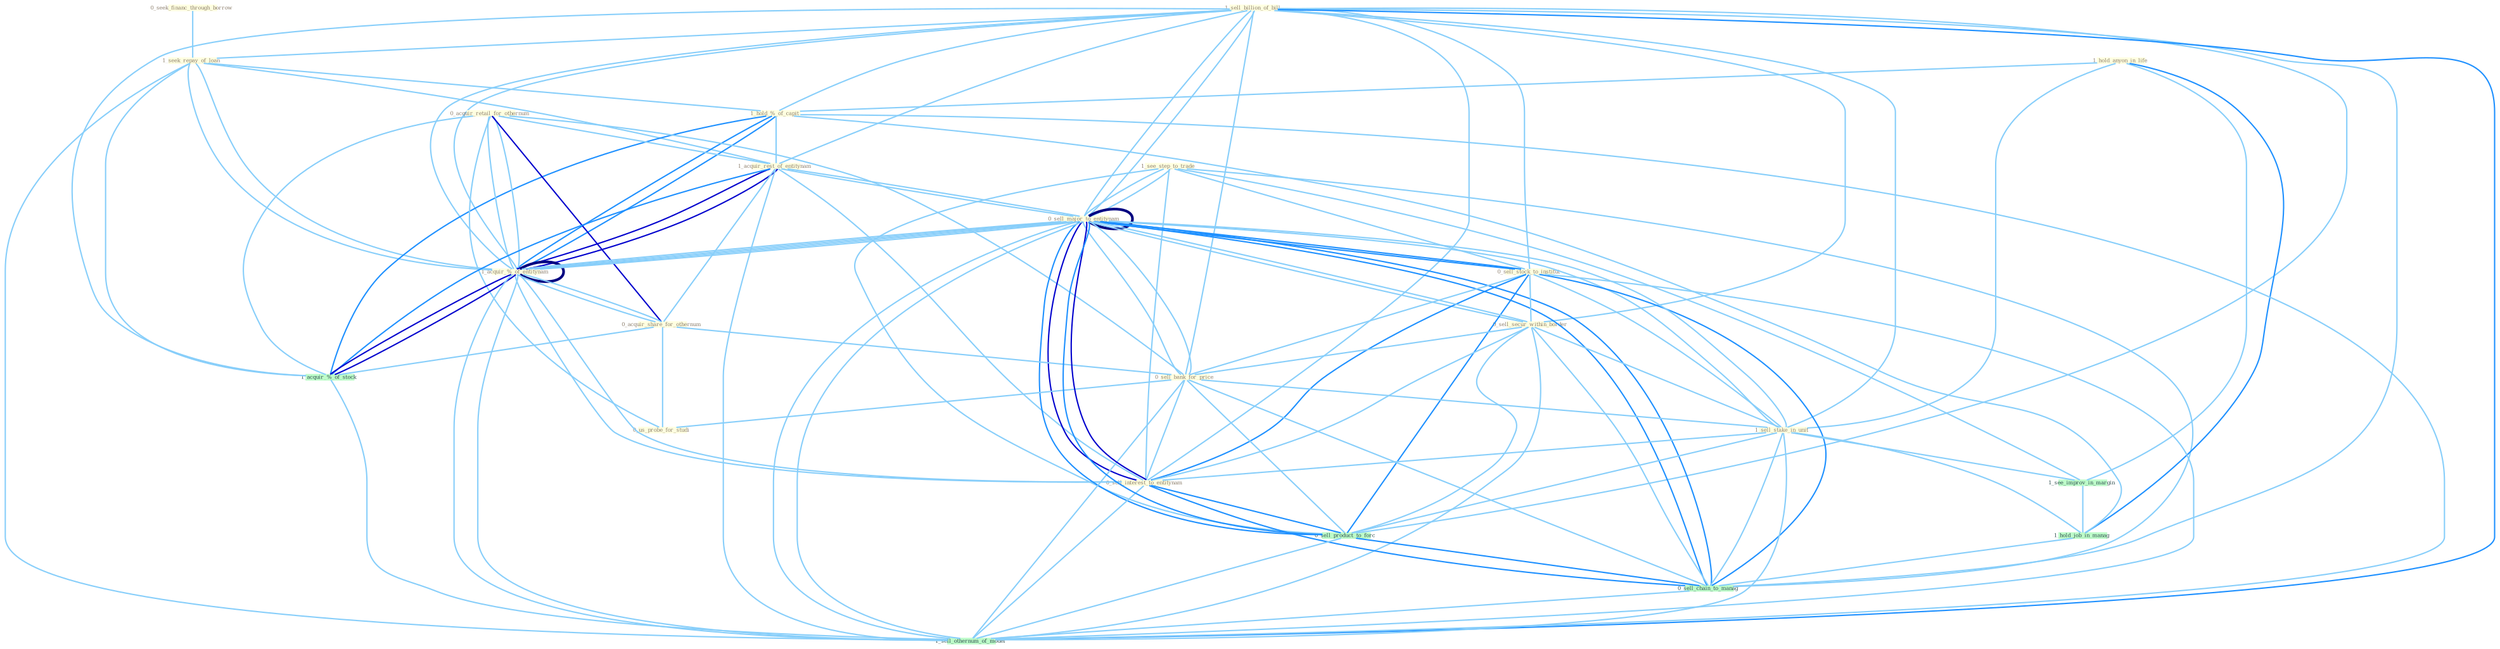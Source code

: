 Graph G{ 
    node
    [shape=polygon,style=filled,width=.5,height=.06,color="#BDFCC9",fixedsize=true,fontsize=4,
    fontcolor="#2f4f4f"];
    {node
    [color="#ffffe0", fontcolor="#8b7d6b"] "1_see_step_to_trade " "1_sell_billion_of_bill " "0_seek_financ_through_borrow " "1_seek_repay_of_loan " "1_hold_anyon_in_life " "1_hold_%_of_capit " "0_acquir_retail_for_othernum " "1_acquir_rest_of_entitynam " "1_acquir_%_of_entitynam " "0_sell_major_to_entitynam " "1_acquir_%_of_entitynam " "0_sell_stock_to_institut " "0_acquir_share_for_othernum " "0_sell_secur_within_border " "0_sell_bank_for_price " "0_us_probe_for_studi " "1_sell_stake_in_unit " "0_sell_interest_to_entitynam "}
{node [color="#fff0f5", fontcolor="#b22222"] "0_sell_major_to_entitynam "}
edge [color="#B0E2FF"];

	"1_see_step_to_trade " -- "0_sell_major_to_entitynam " [w="1", color="#87cefa" ];
	"1_see_step_to_trade " -- "0_sell_stock_to_institut " [w="1", color="#87cefa" ];
	"1_see_step_to_trade " -- "0_sell_interest_to_entitynam " [w="1", color="#87cefa" ];
	"1_see_step_to_trade " -- "1_see_improv_in_margin " [w="1", color="#87cefa" ];
	"1_see_step_to_trade " -- "0_sell_product_to_forc " [w="1", color="#87cefa" ];
	"1_see_step_to_trade " -- "0_sell_major_to_entitynam " [w="1", color="#87cefa" ];
	"1_see_step_to_trade " -- "0_sell_chain_to_manag " [w="1", color="#87cefa" ];
	"1_sell_billion_of_bill " -- "1_seek_repay_of_loan " [w="1", color="#87cefa" ];
	"1_sell_billion_of_bill " -- "1_hold_%_of_capit " [w="1", color="#87cefa" ];
	"1_sell_billion_of_bill " -- "1_acquir_rest_of_entitynam " [w="1", color="#87cefa" ];
	"1_sell_billion_of_bill " -- "1_acquir_%_of_entitynam " [w="1", color="#87cefa" ];
	"1_sell_billion_of_bill " -- "0_sell_major_to_entitynam " [w="1", color="#87cefa" ];
	"1_sell_billion_of_bill " -- "1_acquir_%_of_entitynam " [w="1", color="#87cefa" ];
	"1_sell_billion_of_bill " -- "0_sell_stock_to_institut " [w="1", color="#87cefa" ];
	"1_sell_billion_of_bill " -- "0_sell_secur_within_border " [w="1", color="#87cefa" ];
	"1_sell_billion_of_bill " -- "0_sell_bank_for_price " [w="1", color="#87cefa" ];
	"1_sell_billion_of_bill " -- "1_sell_stake_in_unit " [w="1", color="#87cefa" ];
	"1_sell_billion_of_bill " -- "0_sell_interest_to_entitynam " [w="1", color="#87cefa" ];
	"1_sell_billion_of_bill " -- "1_acquir_%_of_stock " [w="1", color="#87cefa" ];
	"1_sell_billion_of_bill " -- "0_sell_product_to_forc " [w="1", color="#87cefa" ];
	"1_sell_billion_of_bill " -- "0_sell_major_to_entitynam " [w="1", color="#87cefa" ];
	"1_sell_billion_of_bill " -- "0_sell_chain_to_manag " [w="1", color="#87cefa" ];
	"1_sell_billion_of_bill " -- "1_sell_othernum_of_model " [w="2", color="#1e90ff" , len=0.8];
	"0_seek_financ_through_borrow " -- "1_seek_repay_of_loan " [w="1", color="#87cefa" ];
	"1_seek_repay_of_loan " -- "1_hold_%_of_capit " [w="1", color="#87cefa" ];
	"1_seek_repay_of_loan " -- "1_acquir_rest_of_entitynam " [w="1", color="#87cefa" ];
	"1_seek_repay_of_loan " -- "1_acquir_%_of_entitynam " [w="1", color="#87cefa" ];
	"1_seek_repay_of_loan " -- "1_acquir_%_of_entitynam " [w="1", color="#87cefa" ];
	"1_seek_repay_of_loan " -- "1_acquir_%_of_stock " [w="1", color="#87cefa" ];
	"1_seek_repay_of_loan " -- "1_sell_othernum_of_model " [w="1", color="#87cefa" ];
	"1_hold_anyon_in_life " -- "1_hold_%_of_capit " [w="1", color="#87cefa" ];
	"1_hold_anyon_in_life " -- "1_sell_stake_in_unit " [w="1", color="#87cefa" ];
	"1_hold_anyon_in_life " -- "1_see_improv_in_margin " [w="1", color="#87cefa" ];
	"1_hold_anyon_in_life " -- "1_hold_job_in_manag " [w="2", color="#1e90ff" , len=0.8];
	"1_hold_%_of_capit " -- "1_acquir_rest_of_entitynam " [w="1", color="#87cefa" ];
	"1_hold_%_of_capit " -- "1_acquir_%_of_entitynam " [w="2", color="#1e90ff" , len=0.8];
	"1_hold_%_of_capit " -- "1_acquir_%_of_entitynam " [w="2", color="#1e90ff" , len=0.8];
	"1_hold_%_of_capit " -- "1_acquir_%_of_stock " [w="2", color="#1e90ff" , len=0.8];
	"1_hold_%_of_capit " -- "1_hold_job_in_manag " [w="1", color="#87cefa" ];
	"1_hold_%_of_capit " -- "1_sell_othernum_of_model " [w="1", color="#87cefa" ];
	"0_acquir_retail_for_othernum " -- "1_acquir_rest_of_entitynam " [w="1", color="#87cefa" ];
	"0_acquir_retail_for_othernum " -- "1_acquir_%_of_entitynam " [w="1", color="#87cefa" ];
	"0_acquir_retail_for_othernum " -- "1_acquir_%_of_entitynam " [w="1", color="#87cefa" ];
	"0_acquir_retail_for_othernum " -- "0_acquir_share_for_othernum " [w="3", color="#0000cd" , len=0.6];
	"0_acquir_retail_for_othernum " -- "0_sell_bank_for_price " [w="1", color="#87cefa" ];
	"0_acquir_retail_for_othernum " -- "0_us_probe_for_studi " [w="1", color="#87cefa" ];
	"0_acquir_retail_for_othernum " -- "1_acquir_%_of_stock " [w="1", color="#87cefa" ];
	"1_acquir_rest_of_entitynam " -- "1_acquir_%_of_entitynam " [w="3", color="#0000cd" , len=0.6];
	"1_acquir_rest_of_entitynam " -- "0_sell_major_to_entitynam " [w="1", color="#87cefa" ];
	"1_acquir_rest_of_entitynam " -- "1_acquir_%_of_entitynam " [w="3", color="#0000cd" , len=0.6];
	"1_acquir_rest_of_entitynam " -- "0_acquir_share_for_othernum " [w="1", color="#87cefa" ];
	"1_acquir_rest_of_entitynam " -- "0_sell_interest_to_entitynam " [w="1", color="#87cefa" ];
	"1_acquir_rest_of_entitynam " -- "1_acquir_%_of_stock " [w="2", color="#1e90ff" , len=0.8];
	"1_acquir_rest_of_entitynam " -- "0_sell_major_to_entitynam " [w="1", color="#87cefa" ];
	"1_acquir_rest_of_entitynam " -- "1_sell_othernum_of_model " [w="1", color="#87cefa" ];
	"1_acquir_%_of_entitynam " -- "0_sell_major_to_entitynam " [w="1", color="#87cefa" ];
	"1_acquir_%_of_entitynam " -- "1_acquir_%_of_entitynam " [w="4", style=bold, color="#000080", len=0.4];
	"1_acquir_%_of_entitynam " -- "0_acquir_share_for_othernum " [w="1", color="#87cefa" ];
	"1_acquir_%_of_entitynam " -- "0_sell_interest_to_entitynam " [w="1", color="#87cefa" ];
	"1_acquir_%_of_entitynam " -- "1_acquir_%_of_stock " [w="3", color="#0000cd" , len=0.6];
	"1_acquir_%_of_entitynam " -- "0_sell_major_to_entitynam " [w="1", color="#87cefa" ];
	"1_acquir_%_of_entitynam " -- "1_sell_othernum_of_model " [w="1", color="#87cefa" ];
	"0_sell_major_to_entitynam " -- "1_acquir_%_of_entitynam " [w="1", color="#87cefa" ];
	"0_sell_major_to_entitynam " -- "0_sell_stock_to_institut " [w="2", color="#1e90ff" , len=0.8];
	"0_sell_major_to_entitynam " -- "0_sell_secur_within_border " [w="1", color="#87cefa" ];
	"0_sell_major_to_entitynam " -- "0_sell_bank_for_price " [w="1", color="#87cefa" ];
	"0_sell_major_to_entitynam " -- "1_sell_stake_in_unit " [w="1", color="#87cefa" ];
	"0_sell_major_to_entitynam " -- "0_sell_interest_to_entitynam " [w="3", color="#0000cd" , len=0.6];
	"0_sell_major_to_entitynam " -- "0_sell_product_to_forc " [w="2", color="#1e90ff" , len=0.8];
	"0_sell_major_to_entitynam " -- "0_sell_major_to_entitynam " [w="4", style=bold, color="#000080", len=0.4];
	"0_sell_major_to_entitynam " -- "0_sell_chain_to_manag " [w="2", color="#1e90ff" , len=0.8];
	"0_sell_major_to_entitynam " -- "1_sell_othernum_of_model " [w="1", color="#87cefa" ];
	"1_acquir_%_of_entitynam " -- "0_acquir_share_for_othernum " [w="1", color="#87cefa" ];
	"1_acquir_%_of_entitynam " -- "0_sell_interest_to_entitynam " [w="1", color="#87cefa" ];
	"1_acquir_%_of_entitynam " -- "1_acquir_%_of_stock " [w="3", color="#0000cd" , len=0.6];
	"1_acquir_%_of_entitynam " -- "0_sell_major_to_entitynam " [w="1", color="#87cefa" ];
	"1_acquir_%_of_entitynam " -- "1_sell_othernum_of_model " [w="1", color="#87cefa" ];
	"0_sell_stock_to_institut " -- "0_sell_secur_within_border " [w="1", color="#87cefa" ];
	"0_sell_stock_to_institut " -- "0_sell_bank_for_price " [w="1", color="#87cefa" ];
	"0_sell_stock_to_institut " -- "1_sell_stake_in_unit " [w="1", color="#87cefa" ];
	"0_sell_stock_to_institut " -- "0_sell_interest_to_entitynam " [w="2", color="#1e90ff" , len=0.8];
	"0_sell_stock_to_institut " -- "0_sell_product_to_forc " [w="2", color="#1e90ff" , len=0.8];
	"0_sell_stock_to_institut " -- "0_sell_major_to_entitynam " [w="2", color="#1e90ff" , len=0.8];
	"0_sell_stock_to_institut " -- "0_sell_chain_to_manag " [w="2", color="#1e90ff" , len=0.8];
	"0_sell_stock_to_institut " -- "1_sell_othernum_of_model " [w="1", color="#87cefa" ];
	"0_acquir_share_for_othernum " -- "0_sell_bank_for_price " [w="1", color="#87cefa" ];
	"0_acquir_share_for_othernum " -- "0_us_probe_for_studi " [w="1", color="#87cefa" ];
	"0_acquir_share_for_othernum " -- "1_acquir_%_of_stock " [w="1", color="#87cefa" ];
	"0_sell_secur_within_border " -- "0_sell_bank_for_price " [w="1", color="#87cefa" ];
	"0_sell_secur_within_border " -- "1_sell_stake_in_unit " [w="1", color="#87cefa" ];
	"0_sell_secur_within_border " -- "0_sell_interest_to_entitynam " [w="1", color="#87cefa" ];
	"0_sell_secur_within_border " -- "0_sell_product_to_forc " [w="1", color="#87cefa" ];
	"0_sell_secur_within_border " -- "0_sell_major_to_entitynam " [w="1", color="#87cefa" ];
	"0_sell_secur_within_border " -- "0_sell_chain_to_manag " [w="1", color="#87cefa" ];
	"0_sell_secur_within_border " -- "1_sell_othernum_of_model " [w="1", color="#87cefa" ];
	"0_sell_bank_for_price " -- "0_us_probe_for_studi " [w="1", color="#87cefa" ];
	"0_sell_bank_for_price " -- "1_sell_stake_in_unit " [w="1", color="#87cefa" ];
	"0_sell_bank_for_price " -- "0_sell_interest_to_entitynam " [w="1", color="#87cefa" ];
	"0_sell_bank_for_price " -- "0_sell_product_to_forc " [w="1", color="#87cefa" ];
	"0_sell_bank_for_price " -- "0_sell_major_to_entitynam " [w="1", color="#87cefa" ];
	"0_sell_bank_for_price " -- "0_sell_chain_to_manag " [w="1", color="#87cefa" ];
	"0_sell_bank_for_price " -- "1_sell_othernum_of_model " [w="1", color="#87cefa" ];
	"1_sell_stake_in_unit " -- "0_sell_interest_to_entitynam " [w="1", color="#87cefa" ];
	"1_sell_stake_in_unit " -- "1_see_improv_in_margin " [w="1", color="#87cefa" ];
	"1_sell_stake_in_unit " -- "1_hold_job_in_manag " [w="1", color="#87cefa" ];
	"1_sell_stake_in_unit " -- "0_sell_product_to_forc " [w="1", color="#87cefa" ];
	"1_sell_stake_in_unit " -- "0_sell_major_to_entitynam " [w="1", color="#87cefa" ];
	"1_sell_stake_in_unit " -- "0_sell_chain_to_manag " [w="1", color="#87cefa" ];
	"1_sell_stake_in_unit " -- "1_sell_othernum_of_model " [w="1", color="#87cefa" ];
	"0_sell_interest_to_entitynam " -- "0_sell_product_to_forc " [w="2", color="#1e90ff" , len=0.8];
	"0_sell_interest_to_entitynam " -- "0_sell_major_to_entitynam " [w="3", color="#0000cd" , len=0.6];
	"0_sell_interest_to_entitynam " -- "0_sell_chain_to_manag " [w="2", color="#1e90ff" , len=0.8];
	"0_sell_interest_to_entitynam " -- "1_sell_othernum_of_model " [w="1", color="#87cefa" ];
	"1_see_improv_in_margin " -- "1_hold_job_in_manag " [w="1", color="#87cefa" ];
	"1_acquir_%_of_stock " -- "1_sell_othernum_of_model " [w="1", color="#87cefa" ];
	"1_hold_job_in_manag " -- "0_sell_chain_to_manag " [w="1", color="#87cefa" ];
	"0_sell_product_to_forc " -- "0_sell_major_to_entitynam " [w="2", color="#1e90ff" , len=0.8];
	"0_sell_product_to_forc " -- "0_sell_chain_to_manag " [w="2", color="#1e90ff" , len=0.8];
	"0_sell_product_to_forc " -- "1_sell_othernum_of_model " [w="1", color="#87cefa" ];
	"0_sell_major_to_entitynam " -- "0_sell_chain_to_manag " [w="2", color="#1e90ff" , len=0.8];
	"0_sell_major_to_entitynam " -- "1_sell_othernum_of_model " [w="1", color="#87cefa" ];
	"0_sell_chain_to_manag " -- "1_sell_othernum_of_model " [w="1", color="#87cefa" ];
}